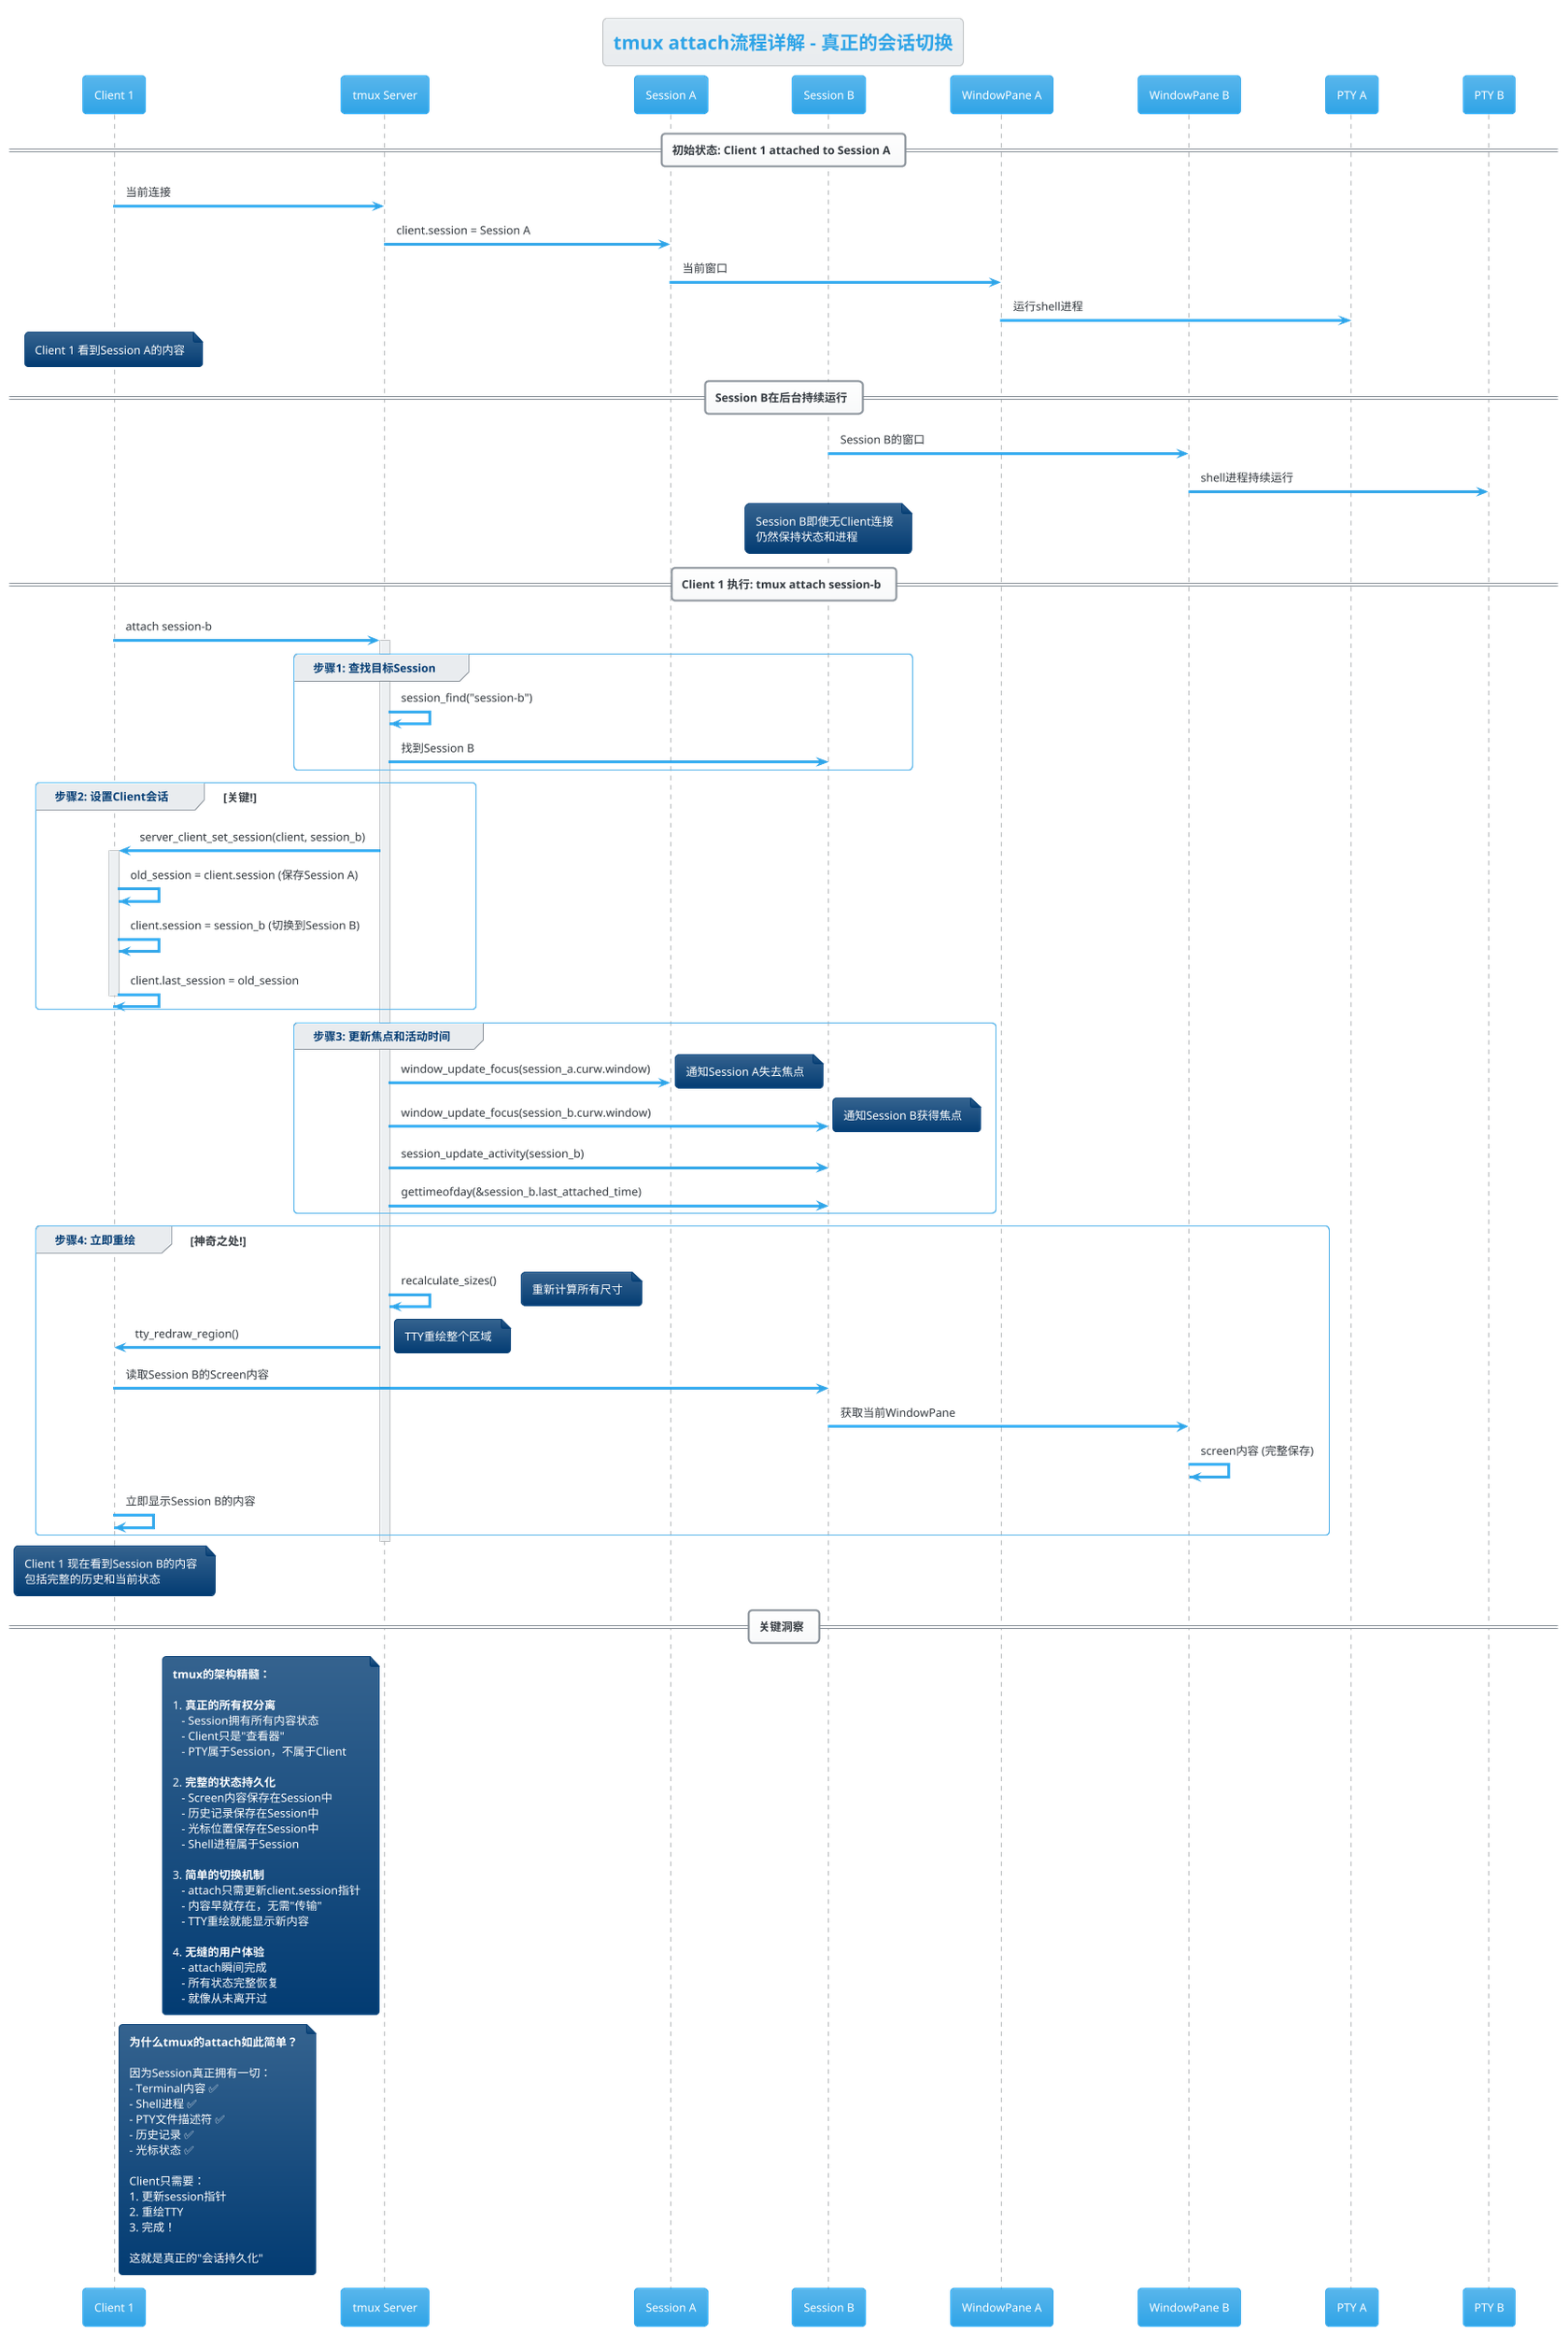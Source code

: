 @startuml tmux-attach-flow
!theme cerulean
title tmux attach流程详解 - 真正的会话切换

participant "Client 1" as C1
participant "tmux Server" as Server
participant "Session A" as SA
participant "Session B" as SB
participant "WindowPane A" as WPA
participant "WindowPane B" as WPB
participant "PTY A" as PTYA
participant "PTY B" as PTYB

== 初始状态: Client 1 attached to Session A ==

C1 -> Server: 当前连接
Server -> SA: client.session = Session A
SA -> WPA: 当前窗口
WPA -> PTYA: 运行shell进程
note over C1: Client 1 看到Session A的内容

== Session B在后台持续运行 ==

SB -> WPB: Session B的窗口
WPB -> PTYB: shell进程持续运行
note over SB: Session B即使无Client连接\n仍然保持状态和进程

== Client 1 执行: tmux attach session-b ==

C1 -> Server: attach session-b
activate Server

group 步骤1: 查找目标Session
    Server -> Server: session_find("session-b")
    Server -> SB: 找到Session B
end

group 步骤2: 设置Client会话 [关键!]
    Server -> C1: server_client_set_session(client, session_b)
    activate C1
    C1 -> C1: old_session = client.session (保存Session A)
    C1 -> C1: client.session = session_b (切换到Session B)
    C1 -> C1: client.last_session = old_session
    deactivate C1
end

group 步骤3: 更新焦点和活动时间
    Server -> SA: window_update_focus(session_a.curw.window)
    note right: 通知Session A失去焦点
    Server -> SB: window_update_focus(session_b.curw.window)  
    note right: 通知Session B获得焦点
    Server -> SB: session_update_activity(session_b)
    Server -> SB: gettimeofday(&session_b.last_attached_time)
end

group 步骤4: 立即重绘 [神奇之处!]
    Server -> Server: recalculate_sizes()
    note right: 重新计算所有尺寸
    Server -> C1: tty_redraw_region() 
    note right: TTY重绘整个区域
    C1 -> SB: 读取Session B的Screen内容
    SB -> WPB: 获取当前WindowPane
    WPB -> WPB: screen内容 (完整保存)
    C1 -> C1: 立即显示Session B的内容
end

deactivate Server

note over C1: Client 1 现在看到Session B的内容\n包括完整的历史和当前状态

== 关键洞察 ==

note left of Server
**tmux的架构精髓：**

1. **真正的所有权分离**
   - Session拥有所有内容状态
   - Client只是"查看器"
   - PTY属于Session，不属于Client

2. **完整的状态持久化**
   - Screen内容保存在Session中
   - 历史记录保存在Session中
   - 光标位置保存在Session中
   - Shell进程属于Session

3. **简单的切换机制**
   - attach只需更新client.session指针
   - 内容早就存在，无需"传输"
   - TTY重绘就能显示新内容

4. **无缝的用户体验**
   - attach瞬间完成
   - 所有状态完整恢复
   - 就像从未离开过
end note

note right of C1
**为什么tmux的attach如此简单？**

因为Session真正拥有一切：
- Terminal内容 ✅
- Shell进程 ✅  
- PTY文件描述符 ✅
- 历史记录 ✅
- 光标状态 ✅

Client只需要：
1. 更新session指针
2. 重绘TTY
3. 完成！

这就是真正的"会话持久化"
end note

@enduml

